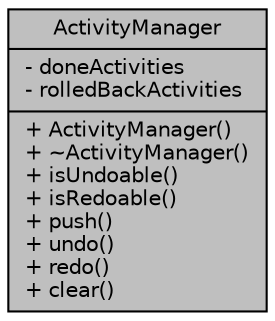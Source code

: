 digraph "ActivityManager"
{
 // LATEX_PDF_SIZE
  edge [fontname="Helvetica",fontsize="10",labelfontname="Helvetica",labelfontsize="10"];
  node [fontname="Helvetica",fontsize="10",shape=record];
  Node1 [label="{ActivityManager\n|- doneActivities\l- rolledBackActivities\l|+ ActivityManager()\l+ ~ActivityManager()\l+ isUndoable()\l+ isRedoable()\l+ push()\l+ undo()\l+ redo()\l+ clear()\l}",height=0.2,width=0.4,color="black", fillcolor="grey75", style="filled", fontcolor="black",tooltip="A class that manages undo/redo of activities."];
}
